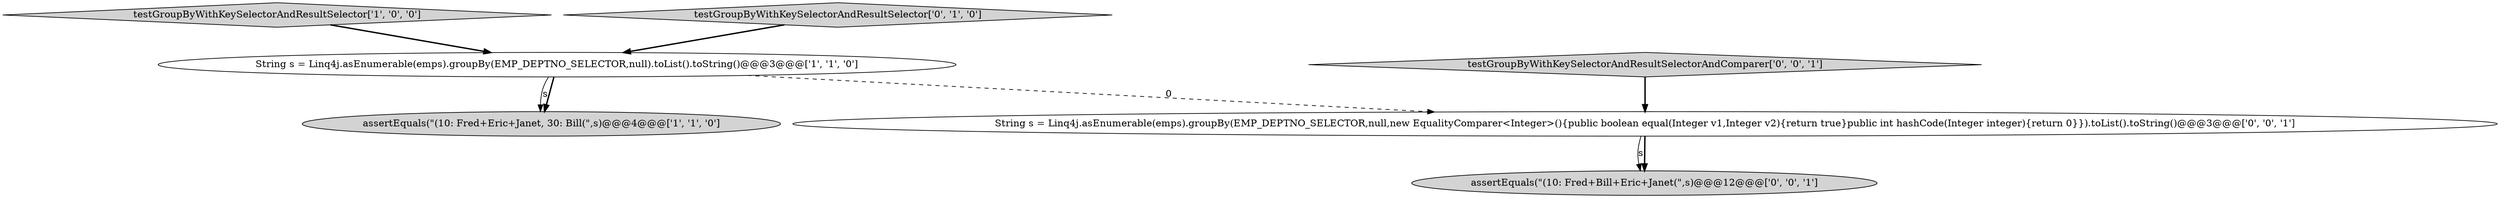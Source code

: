 digraph {
0 [style = filled, label = "testGroupByWithKeySelectorAndResultSelector['1', '0', '0']", fillcolor = lightgray, shape = diamond image = "AAA0AAABBB1BBB"];
6 [style = filled, label = "testGroupByWithKeySelectorAndResultSelectorAndComparer['0', '0', '1']", fillcolor = lightgray, shape = diamond image = "AAA0AAABBB3BBB"];
1 [style = filled, label = "assertEquals(\"(10: Fred+Eric+Janet, 30: Bill(\",s)@@@4@@@['1', '1', '0']", fillcolor = lightgray, shape = ellipse image = "AAA0AAABBB1BBB"];
5 [style = filled, label = "assertEquals(\"(10: Fred+Bill+Eric+Janet(\",s)@@@12@@@['0', '0', '1']", fillcolor = lightgray, shape = ellipse image = "AAA0AAABBB3BBB"];
3 [style = filled, label = "testGroupByWithKeySelectorAndResultSelector['0', '1', '0']", fillcolor = lightgray, shape = diamond image = "AAA0AAABBB2BBB"];
2 [style = filled, label = "String s = Linq4j.asEnumerable(emps).groupBy(EMP_DEPTNO_SELECTOR,null).toList().toString()@@@3@@@['1', '1', '0']", fillcolor = white, shape = ellipse image = "AAA0AAABBB1BBB"];
4 [style = filled, label = "String s = Linq4j.asEnumerable(emps).groupBy(EMP_DEPTNO_SELECTOR,null,new EqualityComparer<Integer>(){public boolean equal(Integer v1,Integer v2){return true}public int hashCode(Integer integer){return 0}}).toList().toString()@@@3@@@['0', '0', '1']", fillcolor = white, shape = ellipse image = "AAA0AAABBB3BBB"];
6->4 [style = bold, label=""];
2->4 [style = dashed, label="0"];
4->5 [style = solid, label="s"];
3->2 [style = bold, label=""];
4->5 [style = bold, label=""];
2->1 [style = solid, label="s"];
2->1 [style = bold, label=""];
0->2 [style = bold, label=""];
}
